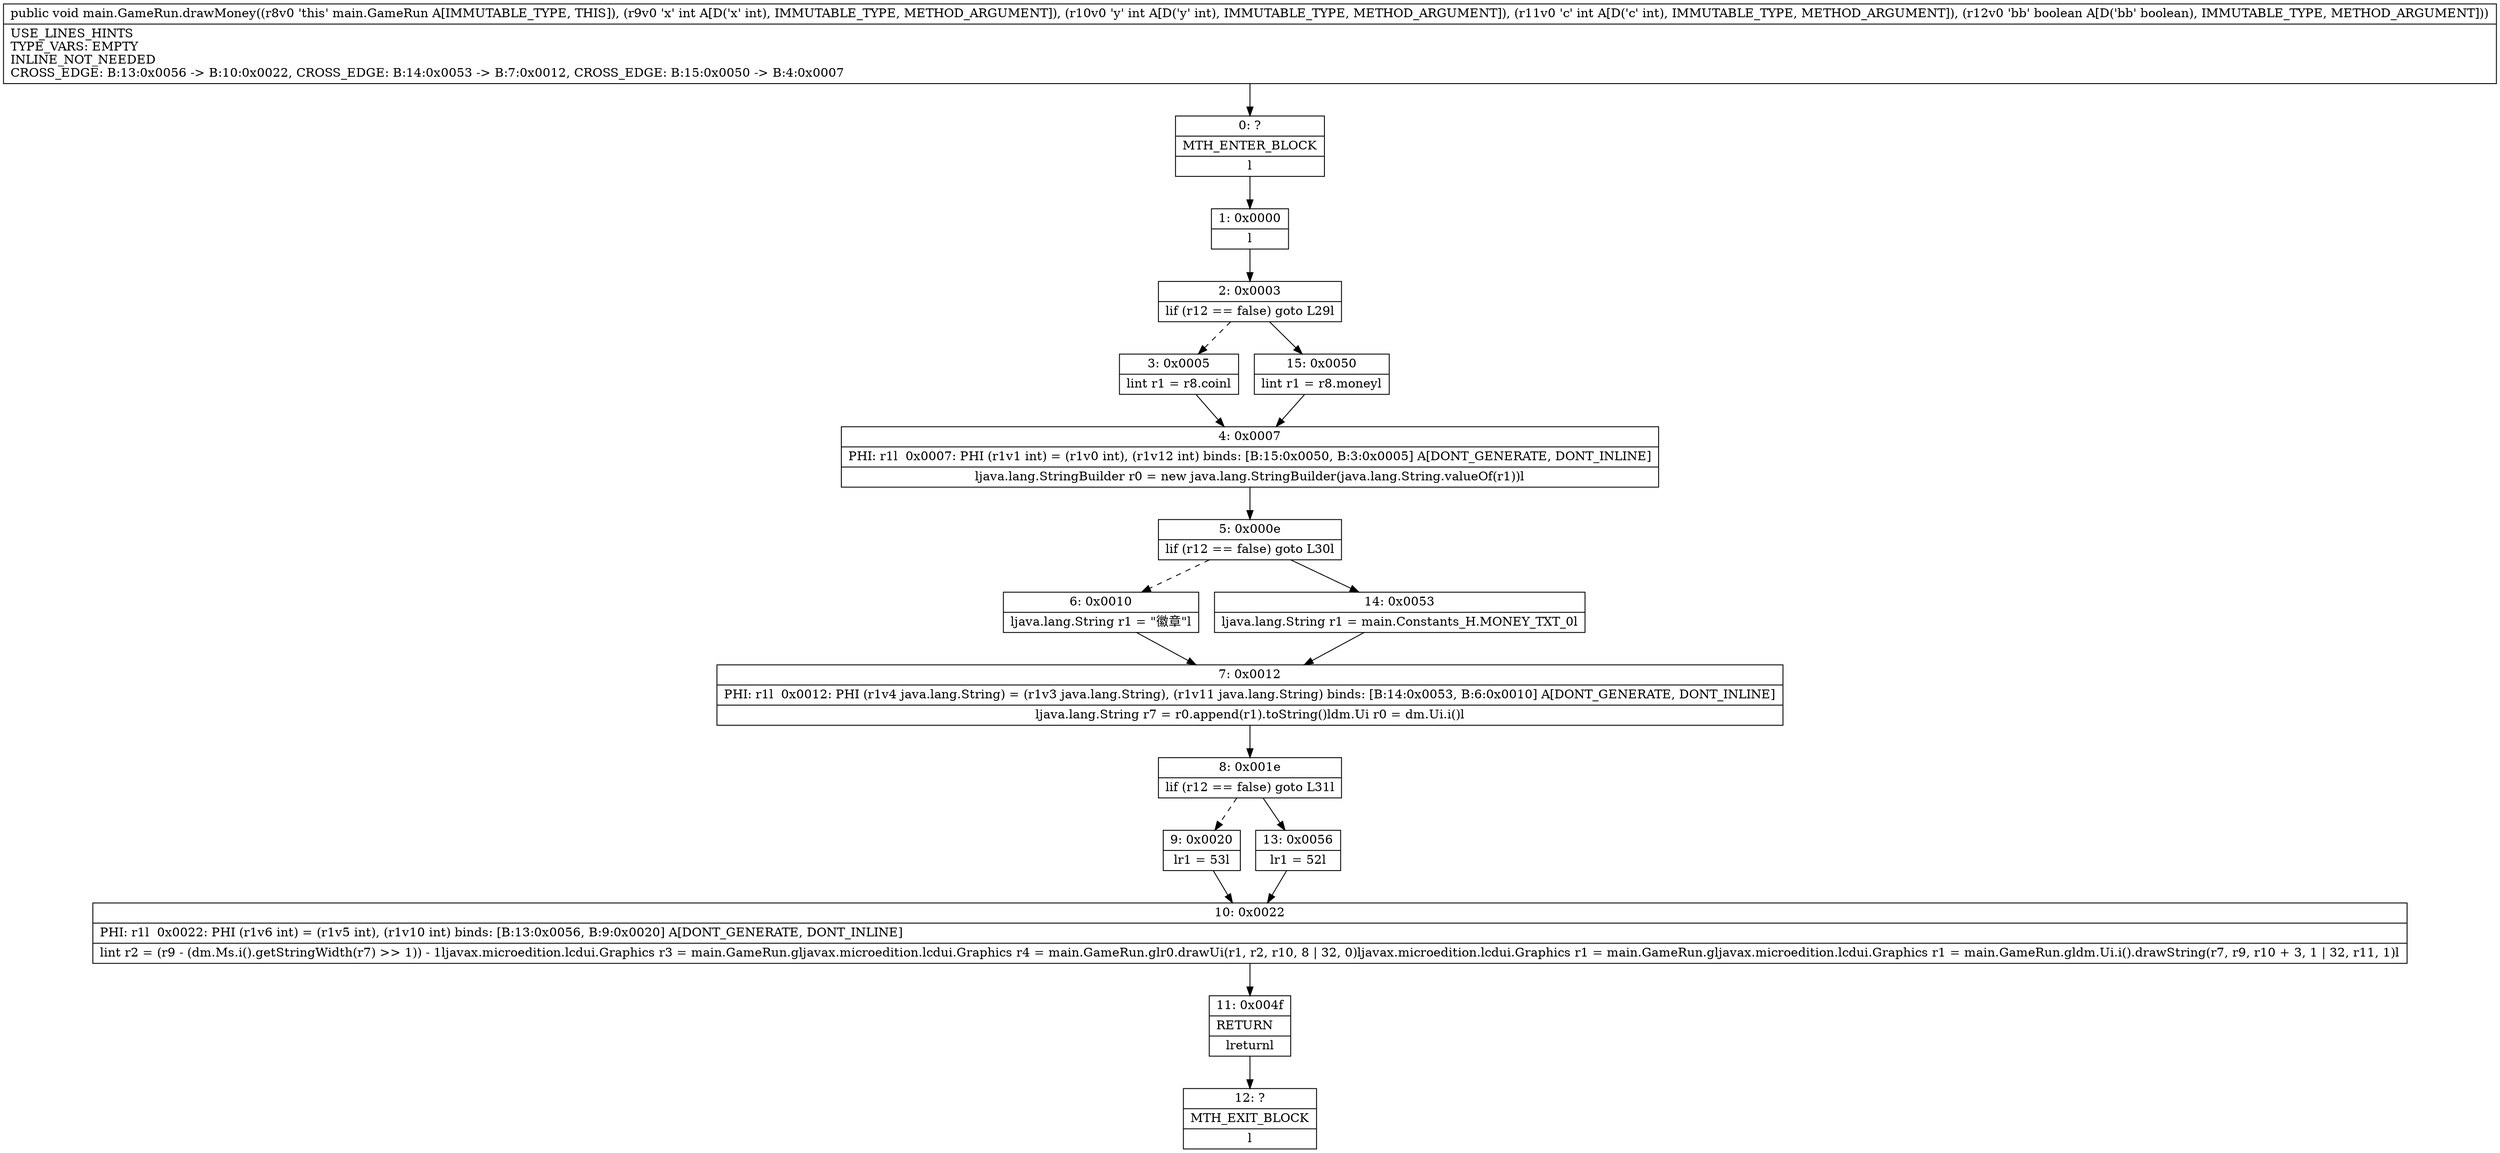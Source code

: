 digraph "CFG formain.GameRun.drawMoney(IIIZ)V" {
Node_0 [shape=record,label="{0\:\ ?|MTH_ENTER_BLOCK\l|l}"];
Node_1 [shape=record,label="{1\:\ 0x0000|l}"];
Node_2 [shape=record,label="{2\:\ 0x0003|lif (r12 == false) goto L29l}"];
Node_3 [shape=record,label="{3\:\ 0x0005|lint r1 = r8.coinl}"];
Node_4 [shape=record,label="{4\:\ 0x0007|PHI: r1l  0x0007: PHI (r1v1 int) = (r1v0 int), (r1v12 int) binds: [B:15:0x0050, B:3:0x0005] A[DONT_GENERATE, DONT_INLINE]\l|ljava.lang.StringBuilder r0 = new java.lang.StringBuilder(java.lang.String.valueOf(r1))l}"];
Node_5 [shape=record,label="{5\:\ 0x000e|lif (r12 == false) goto L30l}"];
Node_6 [shape=record,label="{6\:\ 0x0010|ljava.lang.String r1 = \"徽章\"l}"];
Node_7 [shape=record,label="{7\:\ 0x0012|PHI: r1l  0x0012: PHI (r1v4 java.lang.String) = (r1v3 java.lang.String), (r1v11 java.lang.String) binds: [B:14:0x0053, B:6:0x0010] A[DONT_GENERATE, DONT_INLINE]\l|ljava.lang.String r7 = r0.append(r1).toString()ldm.Ui r0 = dm.Ui.i()l}"];
Node_8 [shape=record,label="{8\:\ 0x001e|lif (r12 == false) goto L31l}"];
Node_9 [shape=record,label="{9\:\ 0x0020|lr1 = 53l}"];
Node_10 [shape=record,label="{10\:\ 0x0022|PHI: r1l  0x0022: PHI (r1v6 int) = (r1v5 int), (r1v10 int) binds: [B:13:0x0056, B:9:0x0020] A[DONT_GENERATE, DONT_INLINE]\l|lint r2 = (r9 \- (dm.Ms.i().getStringWidth(r7) \>\> 1)) \- 1ljavax.microedition.lcdui.Graphics r3 = main.GameRun.gljavax.microedition.lcdui.Graphics r4 = main.GameRun.glr0.drawUi(r1, r2, r10, 8 \| 32, 0)ljavax.microedition.lcdui.Graphics r1 = main.GameRun.gljavax.microedition.lcdui.Graphics r1 = main.GameRun.gldm.Ui.i().drawString(r7, r9, r10 + 3, 1 \| 32, r11, 1)l}"];
Node_11 [shape=record,label="{11\:\ 0x004f|RETURN\l|lreturnl}"];
Node_12 [shape=record,label="{12\:\ ?|MTH_EXIT_BLOCK\l|l}"];
Node_13 [shape=record,label="{13\:\ 0x0056|lr1 = 52l}"];
Node_14 [shape=record,label="{14\:\ 0x0053|ljava.lang.String r1 = main.Constants_H.MONEY_TXT_0l}"];
Node_15 [shape=record,label="{15\:\ 0x0050|lint r1 = r8.moneyl}"];
MethodNode[shape=record,label="{public void main.GameRun.drawMoney((r8v0 'this' main.GameRun A[IMMUTABLE_TYPE, THIS]), (r9v0 'x' int A[D('x' int), IMMUTABLE_TYPE, METHOD_ARGUMENT]), (r10v0 'y' int A[D('y' int), IMMUTABLE_TYPE, METHOD_ARGUMENT]), (r11v0 'c' int A[D('c' int), IMMUTABLE_TYPE, METHOD_ARGUMENT]), (r12v0 'bb' boolean A[D('bb' boolean), IMMUTABLE_TYPE, METHOD_ARGUMENT]))  | USE_LINES_HINTS\lTYPE_VARS: EMPTY\lINLINE_NOT_NEEDED\lCROSS_EDGE: B:13:0x0056 \-\> B:10:0x0022, CROSS_EDGE: B:14:0x0053 \-\> B:7:0x0012, CROSS_EDGE: B:15:0x0050 \-\> B:4:0x0007\l}"];
MethodNode -> Node_0;
Node_0 -> Node_1;
Node_1 -> Node_2;
Node_2 -> Node_3[style=dashed];
Node_2 -> Node_15;
Node_3 -> Node_4;
Node_4 -> Node_5;
Node_5 -> Node_6[style=dashed];
Node_5 -> Node_14;
Node_6 -> Node_7;
Node_7 -> Node_8;
Node_8 -> Node_9[style=dashed];
Node_8 -> Node_13;
Node_9 -> Node_10;
Node_10 -> Node_11;
Node_11 -> Node_12;
Node_13 -> Node_10;
Node_14 -> Node_7;
Node_15 -> Node_4;
}

